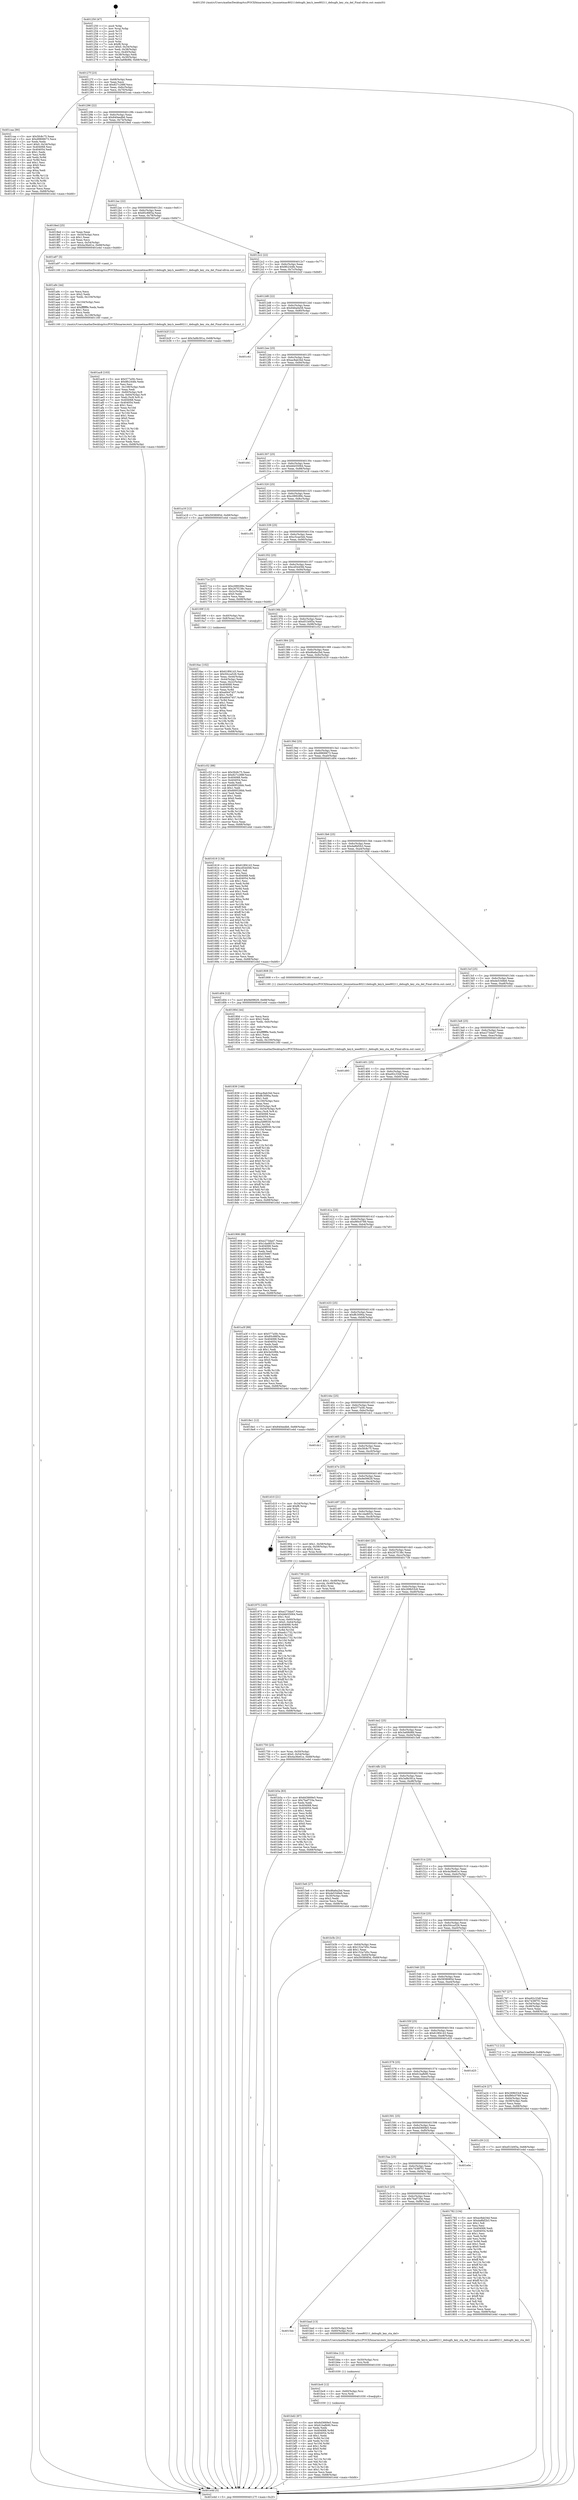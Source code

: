 digraph "0x401250" {
  label = "0x401250 (/mnt/c/Users/mathe/Desktop/tcc/POCII/binaries/extr_linuxnetmac80211debugfs_key.h_ieee80211_debugfs_key_sta_del_Final-ollvm.out::main(0))"
  labelloc = "t"
  node[shape=record]

  Entry [label="",width=0.3,height=0.3,shape=circle,fillcolor=black,style=filled]
  "0x40127f" [label="{
     0x40127f [23]\l
     | [instrs]\l
     &nbsp;&nbsp;0x40127f \<+3\>: mov -0x68(%rbp),%eax\l
     &nbsp;&nbsp;0x401282 \<+2\>: mov %eax,%ecx\l
     &nbsp;&nbsp;0x401284 \<+6\>: sub $0x827c288f,%ecx\l
     &nbsp;&nbsp;0x40128a \<+3\>: mov %eax,-0x6c(%rbp)\l
     &nbsp;&nbsp;0x40128d \<+3\>: mov %ecx,-0x70(%rbp)\l
     &nbsp;&nbsp;0x401290 \<+6\>: je 0000000000401caa \<main+0xa5a\>\l
  }"]
  "0x401caa" [label="{
     0x401caa [90]\l
     | [instrs]\l
     &nbsp;&nbsp;0x401caa \<+5\>: mov $0x5fc8c75,%eax\l
     &nbsp;&nbsp;0x401caf \<+5\>: mov $0xd9806673,%ecx\l
     &nbsp;&nbsp;0x401cb4 \<+2\>: xor %edx,%edx\l
     &nbsp;&nbsp;0x401cb6 \<+7\>: movl $0x0,-0x34(%rbp)\l
     &nbsp;&nbsp;0x401cbd \<+7\>: mov 0x404068,%esi\l
     &nbsp;&nbsp;0x401cc4 \<+7\>: mov 0x404054,%edi\l
     &nbsp;&nbsp;0x401ccb \<+3\>: sub $0x1,%edx\l
     &nbsp;&nbsp;0x401cce \<+3\>: mov %esi,%r8d\l
     &nbsp;&nbsp;0x401cd1 \<+3\>: add %edx,%r8d\l
     &nbsp;&nbsp;0x401cd4 \<+4\>: imul %r8d,%esi\l
     &nbsp;&nbsp;0x401cd8 \<+3\>: and $0x1,%esi\l
     &nbsp;&nbsp;0x401cdb \<+3\>: cmp $0x0,%esi\l
     &nbsp;&nbsp;0x401cde \<+4\>: sete %r9b\l
     &nbsp;&nbsp;0x401ce2 \<+3\>: cmp $0xa,%edi\l
     &nbsp;&nbsp;0x401ce5 \<+4\>: setl %r10b\l
     &nbsp;&nbsp;0x401ce9 \<+3\>: mov %r9b,%r11b\l
     &nbsp;&nbsp;0x401cec \<+3\>: and %r10b,%r11b\l
     &nbsp;&nbsp;0x401cef \<+3\>: xor %r10b,%r9b\l
     &nbsp;&nbsp;0x401cf2 \<+3\>: or %r9b,%r11b\l
     &nbsp;&nbsp;0x401cf5 \<+4\>: test $0x1,%r11b\l
     &nbsp;&nbsp;0x401cf9 \<+3\>: cmovne %ecx,%eax\l
     &nbsp;&nbsp;0x401cfc \<+3\>: mov %eax,-0x68(%rbp)\l
     &nbsp;&nbsp;0x401cff \<+5\>: jmp 0000000000401e4d \<main+0xbfd\>\l
  }"]
  "0x401296" [label="{
     0x401296 [22]\l
     | [instrs]\l
     &nbsp;&nbsp;0x401296 \<+5\>: jmp 000000000040129b \<main+0x4b\>\l
     &nbsp;&nbsp;0x40129b \<+3\>: mov -0x6c(%rbp),%eax\l
     &nbsp;&nbsp;0x40129e \<+5\>: sub $0x840eedb6,%eax\l
     &nbsp;&nbsp;0x4012a3 \<+3\>: mov %eax,-0x74(%rbp)\l
     &nbsp;&nbsp;0x4012a6 \<+6\>: je 00000000004018ed \<main+0x69d\>\l
  }"]
  Exit [label="",width=0.3,height=0.3,shape=circle,fillcolor=black,style=filled,peripheries=2]
  "0x4018ed" [label="{
     0x4018ed [25]\l
     | [instrs]\l
     &nbsp;&nbsp;0x4018ed \<+2\>: xor %eax,%eax\l
     &nbsp;&nbsp;0x4018ef \<+3\>: mov -0x54(%rbp),%ecx\l
     &nbsp;&nbsp;0x4018f2 \<+3\>: sub $0x1,%eax\l
     &nbsp;&nbsp;0x4018f5 \<+2\>: sub %eax,%ecx\l
     &nbsp;&nbsp;0x4018f7 \<+3\>: mov %ecx,-0x54(%rbp)\l
     &nbsp;&nbsp;0x4018fa \<+7\>: movl $0x4a36e61e,-0x68(%rbp)\l
     &nbsp;&nbsp;0x401901 \<+5\>: jmp 0000000000401e4d \<main+0xbfd\>\l
  }"]
  "0x4012ac" [label="{
     0x4012ac [22]\l
     | [instrs]\l
     &nbsp;&nbsp;0x4012ac \<+5\>: jmp 00000000004012b1 \<main+0x61\>\l
     &nbsp;&nbsp;0x4012b1 \<+3\>: mov -0x6c(%rbp),%eax\l
     &nbsp;&nbsp;0x4012b4 \<+5\>: sub $0x85c88f3a,%eax\l
     &nbsp;&nbsp;0x4012b9 \<+3\>: mov %eax,-0x78(%rbp)\l
     &nbsp;&nbsp;0x4012bc \<+6\>: je 0000000000401a97 \<main+0x847\>\l
  }"]
  "0x401bd2" [label="{
     0x401bd2 [87]\l
     | [instrs]\l
     &nbsp;&nbsp;0x401bd2 \<+5\>: mov $0x6d3669e5,%eax\l
     &nbsp;&nbsp;0x401bd7 \<+5\>: mov $0x61bafb90,%ecx\l
     &nbsp;&nbsp;0x401bdc \<+2\>: xor %edx,%edx\l
     &nbsp;&nbsp;0x401bde \<+8\>: mov 0x404068,%r8d\l
     &nbsp;&nbsp;0x401be6 \<+8\>: mov 0x404054,%r9d\l
     &nbsp;&nbsp;0x401bee \<+3\>: sub $0x1,%edx\l
     &nbsp;&nbsp;0x401bf1 \<+3\>: mov %r8d,%r10d\l
     &nbsp;&nbsp;0x401bf4 \<+3\>: add %edx,%r10d\l
     &nbsp;&nbsp;0x401bf7 \<+4\>: imul %r10d,%r8d\l
     &nbsp;&nbsp;0x401bfb \<+4\>: and $0x1,%r8d\l
     &nbsp;&nbsp;0x401bff \<+4\>: cmp $0x0,%r8d\l
     &nbsp;&nbsp;0x401c03 \<+4\>: sete %r11b\l
     &nbsp;&nbsp;0x401c07 \<+4\>: cmp $0xa,%r9d\l
     &nbsp;&nbsp;0x401c0b \<+3\>: setl %bl\l
     &nbsp;&nbsp;0x401c0e \<+3\>: mov %r11b,%r14b\l
     &nbsp;&nbsp;0x401c11 \<+3\>: and %bl,%r14b\l
     &nbsp;&nbsp;0x401c14 \<+3\>: xor %bl,%r11b\l
     &nbsp;&nbsp;0x401c17 \<+3\>: or %r11b,%r14b\l
     &nbsp;&nbsp;0x401c1a \<+4\>: test $0x1,%r14b\l
     &nbsp;&nbsp;0x401c1e \<+3\>: cmovne %ecx,%eax\l
     &nbsp;&nbsp;0x401c21 \<+3\>: mov %eax,-0x68(%rbp)\l
     &nbsp;&nbsp;0x401c24 \<+5\>: jmp 0000000000401e4d \<main+0xbfd\>\l
  }"]
  "0x401a97" [label="{
     0x401a97 [5]\l
     | [instrs]\l
     &nbsp;&nbsp;0x401a97 \<+5\>: call 0000000000401160 \<next_i\>\l
     | [calls]\l
     &nbsp;&nbsp;0x401160 \{1\} (/mnt/c/Users/mathe/Desktop/tcc/POCII/binaries/extr_linuxnetmac80211debugfs_key.h_ieee80211_debugfs_key_sta_del_Final-ollvm.out::next_i)\l
  }"]
  "0x4012c2" [label="{
     0x4012c2 [22]\l
     | [instrs]\l
     &nbsp;&nbsp;0x4012c2 \<+5\>: jmp 00000000004012c7 \<main+0x77\>\l
     &nbsp;&nbsp;0x4012c7 \<+3\>: mov -0x6c(%rbp),%eax\l
     &nbsp;&nbsp;0x4012ca \<+5\>: sub $0x8fc244fe,%eax\l
     &nbsp;&nbsp;0x4012cf \<+3\>: mov %eax,-0x7c(%rbp)\l
     &nbsp;&nbsp;0x4012d2 \<+6\>: je 0000000000401b2f \<main+0x8df\>\l
  }"]
  "0x401bc6" [label="{
     0x401bc6 [12]\l
     | [instrs]\l
     &nbsp;&nbsp;0x401bc6 \<+4\>: mov -0x60(%rbp),%rsi\l
     &nbsp;&nbsp;0x401bca \<+3\>: mov %rsi,%rdi\l
     &nbsp;&nbsp;0x401bcd \<+5\>: call 0000000000401030 \<free@plt\>\l
     | [calls]\l
     &nbsp;&nbsp;0x401030 \{1\} (unknown)\l
  }"]
  "0x401b2f" [label="{
     0x401b2f [12]\l
     | [instrs]\l
     &nbsp;&nbsp;0x401b2f \<+7\>: movl $0x3a9b391a,-0x68(%rbp)\l
     &nbsp;&nbsp;0x401b36 \<+5\>: jmp 0000000000401e4d \<main+0xbfd\>\l
  }"]
  "0x4012d8" [label="{
     0x4012d8 [22]\l
     | [instrs]\l
     &nbsp;&nbsp;0x4012d8 \<+5\>: jmp 00000000004012dd \<main+0x8d\>\l
     &nbsp;&nbsp;0x4012dd \<+3\>: mov -0x6c(%rbp),%eax\l
     &nbsp;&nbsp;0x4012e0 \<+5\>: sub $0x946a0e58,%eax\l
     &nbsp;&nbsp;0x4012e5 \<+3\>: mov %eax,-0x80(%rbp)\l
     &nbsp;&nbsp;0x4012e8 \<+6\>: je 0000000000401c41 \<main+0x9f1\>\l
  }"]
  "0x401bba" [label="{
     0x401bba [12]\l
     | [instrs]\l
     &nbsp;&nbsp;0x401bba \<+4\>: mov -0x50(%rbp),%rsi\l
     &nbsp;&nbsp;0x401bbe \<+3\>: mov %rsi,%rdi\l
     &nbsp;&nbsp;0x401bc1 \<+5\>: call 0000000000401030 \<free@plt\>\l
     | [calls]\l
     &nbsp;&nbsp;0x401030 \{1\} (unknown)\l
  }"]
  "0x401c41" [label="{
     0x401c41\l
  }", style=dashed]
  "0x4012ee" [label="{
     0x4012ee [25]\l
     | [instrs]\l
     &nbsp;&nbsp;0x4012ee \<+5\>: jmp 00000000004012f3 \<main+0xa3\>\l
     &nbsp;&nbsp;0x4012f3 \<+3\>: mov -0x6c(%rbp),%eax\l
     &nbsp;&nbsp;0x4012f6 \<+5\>: sub $0xac8ab34d,%eax\l
     &nbsp;&nbsp;0x4012fb \<+6\>: mov %eax,-0x84(%rbp)\l
     &nbsp;&nbsp;0x401301 \<+6\>: je 0000000000401d41 \<main+0xaf1\>\l
  }"]
  "0x4015dc" [label="{
     0x4015dc\l
  }", style=dashed]
  "0x401d41" [label="{
     0x401d41\l
  }", style=dashed]
  "0x401307" [label="{
     0x401307 [25]\l
     | [instrs]\l
     &nbsp;&nbsp;0x401307 \<+5\>: jmp 000000000040130c \<main+0xbc\>\l
     &nbsp;&nbsp;0x40130c \<+3\>: mov -0x6c(%rbp),%eax\l
     &nbsp;&nbsp;0x40130f \<+5\>: sub $0xb6d35064,%eax\l
     &nbsp;&nbsp;0x401314 \<+6\>: mov %eax,-0x88(%rbp)\l
     &nbsp;&nbsp;0x40131a \<+6\>: je 0000000000401a18 \<main+0x7c8\>\l
  }"]
  "0x401bad" [label="{
     0x401bad [13]\l
     | [instrs]\l
     &nbsp;&nbsp;0x401bad \<+4\>: mov -0x50(%rbp),%rdi\l
     &nbsp;&nbsp;0x401bb1 \<+4\>: mov -0x60(%rbp),%rsi\l
     &nbsp;&nbsp;0x401bb5 \<+5\>: call 0000000000401240 \<ieee80211_debugfs_key_sta_del\>\l
     | [calls]\l
     &nbsp;&nbsp;0x401240 \{1\} (/mnt/c/Users/mathe/Desktop/tcc/POCII/binaries/extr_linuxnetmac80211debugfs_key.h_ieee80211_debugfs_key_sta_del_Final-ollvm.out::ieee80211_debugfs_key_sta_del)\l
  }"]
  "0x401a18" [label="{
     0x401a18 [12]\l
     | [instrs]\l
     &nbsp;&nbsp;0x401a18 \<+7\>: movl $0x5938085d,-0x68(%rbp)\l
     &nbsp;&nbsp;0x401a1f \<+5\>: jmp 0000000000401e4d \<main+0xbfd\>\l
  }"]
  "0x401320" [label="{
     0x401320 [25]\l
     | [instrs]\l
     &nbsp;&nbsp;0x401320 \<+5\>: jmp 0000000000401325 \<main+0xd5\>\l
     &nbsp;&nbsp;0x401325 \<+3\>: mov -0x6c(%rbp),%eax\l
     &nbsp;&nbsp;0x401328 \<+5\>: sub $0xc089289c,%eax\l
     &nbsp;&nbsp;0x40132d \<+6\>: mov %eax,-0x8c(%rbp)\l
     &nbsp;&nbsp;0x401333 \<+6\>: je 0000000000401c35 \<main+0x9e5\>\l
  }"]
  "0x401ac8" [label="{
     0x401ac8 [103]\l
     | [instrs]\l
     &nbsp;&nbsp;0x401ac8 \<+5\>: mov $0x577a5fc,%ecx\l
     &nbsp;&nbsp;0x401acd \<+5\>: mov $0x8fc244fe,%edx\l
     &nbsp;&nbsp;0x401ad2 \<+2\>: xor %esi,%esi\l
     &nbsp;&nbsp;0x401ad4 \<+6\>: mov -0x108(%rbp),%edi\l
     &nbsp;&nbsp;0x401ada \<+3\>: imul %eax,%edi\l
     &nbsp;&nbsp;0x401add \<+4\>: mov -0x60(%rbp),%r8\l
     &nbsp;&nbsp;0x401ae1 \<+4\>: movslq -0x64(%rbp),%r9\l
     &nbsp;&nbsp;0x401ae5 \<+4\>: mov %edi,(%r8,%r9,4)\l
     &nbsp;&nbsp;0x401ae9 \<+7\>: mov 0x404068,%eax\l
     &nbsp;&nbsp;0x401af0 \<+7\>: mov 0x404054,%edi\l
     &nbsp;&nbsp;0x401af7 \<+3\>: sub $0x1,%esi\l
     &nbsp;&nbsp;0x401afa \<+3\>: mov %eax,%r10d\l
     &nbsp;&nbsp;0x401afd \<+3\>: add %esi,%r10d\l
     &nbsp;&nbsp;0x401b00 \<+4\>: imul %r10d,%eax\l
     &nbsp;&nbsp;0x401b04 \<+3\>: and $0x1,%eax\l
     &nbsp;&nbsp;0x401b07 \<+3\>: cmp $0x0,%eax\l
     &nbsp;&nbsp;0x401b0a \<+4\>: sete %r11b\l
     &nbsp;&nbsp;0x401b0e \<+3\>: cmp $0xa,%edi\l
     &nbsp;&nbsp;0x401b11 \<+3\>: setl %bl\l
     &nbsp;&nbsp;0x401b14 \<+3\>: mov %r11b,%r14b\l
     &nbsp;&nbsp;0x401b17 \<+3\>: and %bl,%r14b\l
     &nbsp;&nbsp;0x401b1a \<+3\>: xor %bl,%r11b\l
     &nbsp;&nbsp;0x401b1d \<+3\>: or %r11b,%r14b\l
     &nbsp;&nbsp;0x401b20 \<+4\>: test $0x1,%r14b\l
     &nbsp;&nbsp;0x401b24 \<+3\>: cmovne %edx,%ecx\l
     &nbsp;&nbsp;0x401b27 \<+3\>: mov %ecx,-0x68(%rbp)\l
     &nbsp;&nbsp;0x401b2a \<+5\>: jmp 0000000000401e4d \<main+0xbfd\>\l
  }"]
  "0x401c35" [label="{
     0x401c35\l
  }", style=dashed]
  "0x401339" [label="{
     0x401339 [25]\l
     | [instrs]\l
     &nbsp;&nbsp;0x401339 \<+5\>: jmp 000000000040133e \<main+0xee\>\l
     &nbsp;&nbsp;0x40133e \<+3\>: mov -0x6c(%rbp),%eax\l
     &nbsp;&nbsp;0x401341 \<+5\>: sub $0xc5cae5eb,%eax\l
     &nbsp;&nbsp;0x401346 \<+6\>: mov %eax,-0x90(%rbp)\l
     &nbsp;&nbsp;0x40134c \<+6\>: je 000000000040171e \<main+0x4ce\>\l
  }"]
  "0x401a9c" [label="{
     0x401a9c [44]\l
     | [instrs]\l
     &nbsp;&nbsp;0x401a9c \<+2\>: xor %ecx,%ecx\l
     &nbsp;&nbsp;0x401a9e \<+5\>: mov $0x2,%edx\l
     &nbsp;&nbsp;0x401aa3 \<+6\>: mov %edx,-0x104(%rbp)\l
     &nbsp;&nbsp;0x401aa9 \<+1\>: cltd\l
     &nbsp;&nbsp;0x401aaa \<+6\>: mov -0x104(%rbp),%esi\l
     &nbsp;&nbsp;0x401ab0 \<+2\>: idiv %esi\l
     &nbsp;&nbsp;0x401ab2 \<+6\>: imul $0xfffffffe,%edx,%edx\l
     &nbsp;&nbsp;0x401ab8 \<+3\>: sub $0x1,%ecx\l
     &nbsp;&nbsp;0x401abb \<+2\>: sub %ecx,%edx\l
     &nbsp;&nbsp;0x401abd \<+6\>: mov %edx,-0x108(%rbp)\l
     &nbsp;&nbsp;0x401ac3 \<+5\>: call 0000000000401160 \<next_i\>\l
     | [calls]\l
     &nbsp;&nbsp;0x401160 \{1\} (/mnt/c/Users/mathe/Desktop/tcc/POCII/binaries/extr_linuxnetmac80211debugfs_key.h_ieee80211_debugfs_key_sta_del_Final-ollvm.out::next_i)\l
  }"]
  "0x40171e" [label="{
     0x40171e [27]\l
     | [instrs]\l
     &nbsp;&nbsp;0x40171e \<+5\>: mov $0xc089289c,%eax\l
     &nbsp;&nbsp;0x401723 \<+5\>: mov $0x267f138c,%ecx\l
     &nbsp;&nbsp;0x401728 \<+3\>: mov -0x2c(%rbp),%edx\l
     &nbsp;&nbsp;0x40172b \<+3\>: cmp $0x0,%edx\l
     &nbsp;&nbsp;0x40172e \<+3\>: cmove %ecx,%eax\l
     &nbsp;&nbsp;0x401731 \<+3\>: mov %eax,-0x68(%rbp)\l
     &nbsp;&nbsp;0x401734 \<+5\>: jmp 0000000000401e4d \<main+0xbfd\>\l
  }"]
  "0x401352" [label="{
     0x401352 [25]\l
     | [instrs]\l
     &nbsp;&nbsp;0x401352 \<+5\>: jmp 0000000000401357 \<main+0x107\>\l
     &nbsp;&nbsp;0x401357 \<+3\>: mov -0x6c(%rbp),%eax\l
     &nbsp;&nbsp;0x40135a \<+5\>: sub $0xcd5445fd,%eax\l
     &nbsp;&nbsp;0x40135f \<+6\>: mov %eax,-0x94(%rbp)\l
     &nbsp;&nbsp;0x401365 \<+6\>: je 000000000040169f \<main+0x44f\>\l
  }"]
  "0x401975" [label="{
     0x401975 [163]\l
     | [instrs]\l
     &nbsp;&nbsp;0x401975 \<+5\>: mov $0xe273da47,%ecx\l
     &nbsp;&nbsp;0x40197a \<+5\>: mov $0xb6d35064,%edx\l
     &nbsp;&nbsp;0x40197f \<+3\>: mov $0x1,%sil\l
     &nbsp;&nbsp;0x401982 \<+4\>: mov %rax,-0x60(%rbp)\l
     &nbsp;&nbsp;0x401986 \<+7\>: movl $0x0,-0x64(%rbp)\l
     &nbsp;&nbsp;0x40198d \<+8\>: mov 0x404068,%r8d\l
     &nbsp;&nbsp;0x401995 \<+8\>: mov 0x404054,%r9d\l
     &nbsp;&nbsp;0x40199d \<+3\>: mov %r8d,%r10d\l
     &nbsp;&nbsp;0x4019a0 \<+7\>: sub $0xedc1732,%r10d\l
     &nbsp;&nbsp;0x4019a7 \<+4\>: sub $0x1,%r10d\l
     &nbsp;&nbsp;0x4019ab \<+7\>: add $0xedc1732,%r10d\l
     &nbsp;&nbsp;0x4019b2 \<+4\>: imul %r10d,%r8d\l
     &nbsp;&nbsp;0x4019b6 \<+4\>: and $0x1,%r8d\l
     &nbsp;&nbsp;0x4019ba \<+4\>: cmp $0x0,%r8d\l
     &nbsp;&nbsp;0x4019be \<+4\>: sete %r11b\l
     &nbsp;&nbsp;0x4019c2 \<+4\>: cmp $0xa,%r9d\l
     &nbsp;&nbsp;0x4019c6 \<+3\>: setl %bl\l
     &nbsp;&nbsp;0x4019c9 \<+3\>: mov %r11b,%r14b\l
     &nbsp;&nbsp;0x4019cc \<+4\>: xor $0xff,%r14b\l
     &nbsp;&nbsp;0x4019d0 \<+3\>: mov %bl,%r15b\l
     &nbsp;&nbsp;0x4019d3 \<+4\>: xor $0xff,%r15b\l
     &nbsp;&nbsp;0x4019d7 \<+4\>: xor $0x1,%sil\l
     &nbsp;&nbsp;0x4019db \<+3\>: mov %r14b,%r12b\l
     &nbsp;&nbsp;0x4019de \<+4\>: and $0xff,%r12b\l
     &nbsp;&nbsp;0x4019e2 \<+3\>: and %sil,%r11b\l
     &nbsp;&nbsp;0x4019e5 \<+3\>: mov %r15b,%r13b\l
     &nbsp;&nbsp;0x4019e8 \<+4\>: and $0xff,%r13b\l
     &nbsp;&nbsp;0x4019ec \<+3\>: and %sil,%bl\l
     &nbsp;&nbsp;0x4019ef \<+3\>: or %r11b,%r12b\l
     &nbsp;&nbsp;0x4019f2 \<+3\>: or %bl,%r13b\l
     &nbsp;&nbsp;0x4019f5 \<+3\>: xor %r13b,%r12b\l
     &nbsp;&nbsp;0x4019f8 \<+3\>: or %r15b,%r14b\l
     &nbsp;&nbsp;0x4019fb \<+4\>: xor $0xff,%r14b\l
     &nbsp;&nbsp;0x4019ff \<+4\>: or $0x1,%sil\l
     &nbsp;&nbsp;0x401a03 \<+3\>: and %sil,%r14b\l
     &nbsp;&nbsp;0x401a06 \<+3\>: or %r14b,%r12b\l
     &nbsp;&nbsp;0x401a09 \<+4\>: test $0x1,%r12b\l
     &nbsp;&nbsp;0x401a0d \<+3\>: cmovne %edx,%ecx\l
     &nbsp;&nbsp;0x401a10 \<+3\>: mov %ecx,-0x68(%rbp)\l
     &nbsp;&nbsp;0x401a13 \<+5\>: jmp 0000000000401e4d \<main+0xbfd\>\l
  }"]
  "0x40169f" [label="{
     0x40169f [13]\l
     | [instrs]\l
     &nbsp;&nbsp;0x40169f \<+4\>: mov -0x40(%rbp),%rax\l
     &nbsp;&nbsp;0x4016a3 \<+4\>: mov 0x8(%rax),%rdi\l
     &nbsp;&nbsp;0x4016a7 \<+5\>: call 0000000000401060 \<atoi@plt\>\l
     | [calls]\l
     &nbsp;&nbsp;0x401060 \{1\} (unknown)\l
  }"]
  "0x40136b" [label="{
     0x40136b [25]\l
     | [instrs]\l
     &nbsp;&nbsp;0x40136b \<+5\>: jmp 0000000000401370 \<main+0x120\>\l
     &nbsp;&nbsp;0x401370 \<+3\>: mov -0x6c(%rbp),%eax\l
     &nbsp;&nbsp;0x401373 \<+5\>: sub $0xd51b0f3a,%eax\l
     &nbsp;&nbsp;0x401378 \<+6\>: mov %eax,-0x98(%rbp)\l
     &nbsp;&nbsp;0x40137e \<+6\>: je 0000000000401c52 \<main+0xa02\>\l
  }"]
  "0x401839" [label="{
     0x401839 [168]\l
     | [instrs]\l
     &nbsp;&nbsp;0x401839 \<+5\>: mov $0xac8ab34d,%ecx\l
     &nbsp;&nbsp;0x40183e \<+5\>: mov $0xffc3090a,%edx\l
     &nbsp;&nbsp;0x401843 \<+3\>: mov $0x1,%dil\l
     &nbsp;&nbsp;0x401846 \<+6\>: mov -0x100(%rbp),%esi\l
     &nbsp;&nbsp;0x40184c \<+3\>: imul %eax,%esi\l
     &nbsp;&nbsp;0x40184f \<+4\>: mov -0x50(%rbp),%r8\l
     &nbsp;&nbsp;0x401853 \<+4\>: movslq -0x54(%rbp),%r9\l
     &nbsp;&nbsp;0x401857 \<+4\>: mov %esi,(%r8,%r9,4)\l
     &nbsp;&nbsp;0x40185b \<+7\>: mov 0x404068,%eax\l
     &nbsp;&nbsp;0x401862 \<+7\>: mov 0x404054,%esi\l
     &nbsp;&nbsp;0x401869 \<+3\>: mov %eax,%r10d\l
     &nbsp;&nbsp;0x40186c \<+7\>: sub $0xa3d9f030,%r10d\l
     &nbsp;&nbsp;0x401873 \<+4\>: sub $0x1,%r10d\l
     &nbsp;&nbsp;0x401877 \<+7\>: add $0xa3d9f030,%r10d\l
     &nbsp;&nbsp;0x40187e \<+4\>: imul %r10d,%eax\l
     &nbsp;&nbsp;0x401882 \<+3\>: and $0x1,%eax\l
     &nbsp;&nbsp;0x401885 \<+3\>: cmp $0x0,%eax\l
     &nbsp;&nbsp;0x401888 \<+4\>: sete %r11b\l
     &nbsp;&nbsp;0x40188c \<+3\>: cmp $0xa,%esi\l
     &nbsp;&nbsp;0x40188f \<+3\>: setl %bl\l
     &nbsp;&nbsp;0x401892 \<+3\>: mov %r11b,%r14b\l
     &nbsp;&nbsp;0x401895 \<+4\>: xor $0xff,%r14b\l
     &nbsp;&nbsp;0x401899 \<+3\>: mov %bl,%r15b\l
     &nbsp;&nbsp;0x40189c \<+4\>: xor $0xff,%r15b\l
     &nbsp;&nbsp;0x4018a0 \<+4\>: xor $0x0,%dil\l
     &nbsp;&nbsp;0x4018a4 \<+3\>: mov %r14b,%r12b\l
     &nbsp;&nbsp;0x4018a7 \<+4\>: and $0x0,%r12b\l
     &nbsp;&nbsp;0x4018ab \<+3\>: and %dil,%r11b\l
     &nbsp;&nbsp;0x4018ae \<+3\>: mov %r15b,%r13b\l
     &nbsp;&nbsp;0x4018b1 \<+4\>: and $0x0,%r13b\l
     &nbsp;&nbsp;0x4018b5 \<+3\>: and %dil,%bl\l
     &nbsp;&nbsp;0x4018b8 \<+3\>: or %r11b,%r12b\l
     &nbsp;&nbsp;0x4018bb \<+3\>: or %bl,%r13b\l
     &nbsp;&nbsp;0x4018be \<+3\>: xor %r13b,%r12b\l
     &nbsp;&nbsp;0x4018c1 \<+3\>: or %r15b,%r14b\l
     &nbsp;&nbsp;0x4018c4 \<+4\>: xor $0xff,%r14b\l
     &nbsp;&nbsp;0x4018c8 \<+4\>: or $0x0,%dil\l
     &nbsp;&nbsp;0x4018cc \<+3\>: and %dil,%r14b\l
     &nbsp;&nbsp;0x4018cf \<+3\>: or %r14b,%r12b\l
     &nbsp;&nbsp;0x4018d2 \<+4\>: test $0x1,%r12b\l
     &nbsp;&nbsp;0x4018d6 \<+3\>: cmovne %edx,%ecx\l
     &nbsp;&nbsp;0x4018d9 \<+3\>: mov %ecx,-0x68(%rbp)\l
     &nbsp;&nbsp;0x4018dc \<+5\>: jmp 0000000000401e4d \<main+0xbfd\>\l
  }"]
  "0x401c52" [label="{
     0x401c52 [88]\l
     | [instrs]\l
     &nbsp;&nbsp;0x401c52 \<+5\>: mov $0x5fc8c75,%eax\l
     &nbsp;&nbsp;0x401c57 \<+5\>: mov $0x827c288f,%ecx\l
     &nbsp;&nbsp;0x401c5c \<+7\>: mov 0x404068,%edx\l
     &nbsp;&nbsp;0x401c63 \<+7\>: mov 0x404054,%esi\l
     &nbsp;&nbsp;0x401c6a \<+2\>: mov %edx,%edi\l
     &nbsp;&nbsp;0x401c6c \<+6\>: sub $0x669526bb,%edi\l
     &nbsp;&nbsp;0x401c72 \<+3\>: sub $0x1,%edi\l
     &nbsp;&nbsp;0x401c75 \<+6\>: add $0x669526bb,%edi\l
     &nbsp;&nbsp;0x401c7b \<+3\>: imul %edi,%edx\l
     &nbsp;&nbsp;0x401c7e \<+3\>: and $0x1,%edx\l
     &nbsp;&nbsp;0x401c81 \<+3\>: cmp $0x0,%edx\l
     &nbsp;&nbsp;0x401c84 \<+4\>: sete %r8b\l
     &nbsp;&nbsp;0x401c88 \<+3\>: cmp $0xa,%esi\l
     &nbsp;&nbsp;0x401c8b \<+4\>: setl %r9b\l
     &nbsp;&nbsp;0x401c8f \<+3\>: mov %r8b,%r10b\l
     &nbsp;&nbsp;0x401c92 \<+3\>: and %r9b,%r10b\l
     &nbsp;&nbsp;0x401c95 \<+3\>: xor %r9b,%r8b\l
     &nbsp;&nbsp;0x401c98 \<+3\>: or %r8b,%r10b\l
     &nbsp;&nbsp;0x401c9b \<+4\>: test $0x1,%r10b\l
     &nbsp;&nbsp;0x401c9f \<+3\>: cmovne %ecx,%eax\l
     &nbsp;&nbsp;0x401ca2 \<+3\>: mov %eax,-0x68(%rbp)\l
     &nbsp;&nbsp;0x401ca5 \<+5\>: jmp 0000000000401e4d \<main+0xbfd\>\l
  }"]
  "0x401384" [label="{
     0x401384 [25]\l
     | [instrs]\l
     &nbsp;&nbsp;0x401384 \<+5\>: jmp 0000000000401389 \<main+0x139\>\l
     &nbsp;&nbsp;0x401389 \<+3\>: mov -0x6c(%rbp),%eax\l
     &nbsp;&nbsp;0x40138c \<+5\>: sub $0xd6a6a2bd,%eax\l
     &nbsp;&nbsp;0x401391 \<+6\>: mov %eax,-0x9c(%rbp)\l
     &nbsp;&nbsp;0x401397 \<+6\>: je 0000000000401619 \<main+0x3c9\>\l
  }"]
  "0x40180d" [label="{
     0x40180d [44]\l
     | [instrs]\l
     &nbsp;&nbsp;0x40180d \<+2\>: xor %ecx,%ecx\l
     &nbsp;&nbsp;0x40180f \<+5\>: mov $0x2,%edx\l
     &nbsp;&nbsp;0x401814 \<+6\>: mov %edx,-0xfc(%rbp)\l
     &nbsp;&nbsp;0x40181a \<+1\>: cltd\l
     &nbsp;&nbsp;0x40181b \<+6\>: mov -0xfc(%rbp),%esi\l
     &nbsp;&nbsp;0x401821 \<+2\>: idiv %esi\l
     &nbsp;&nbsp;0x401823 \<+6\>: imul $0xfffffffe,%edx,%edx\l
     &nbsp;&nbsp;0x401829 \<+3\>: sub $0x1,%ecx\l
     &nbsp;&nbsp;0x40182c \<+2\>: sub %ecx,%edx\l
     &nbsp;&nbsp;0x40182e \<+6\>: mov %edx,-0x100(%rbp)\l
     &nbsp;&nbsp;0x401834 \<+5\>: call 0000000000401160 \<next_i\>\l
     | [calls]\l
     &nbsp;&nbsp;0x401160 \{1\} (/mnt/c/Users/mathe/Desktop/tcc/POCII/binaries/extr_linuxnetmac80211debugfs_key.h_ieee80211_debugfs_key_sta_del_Final-ollvm.out::next_i)\l
  }"]
  "0x401619" [label="{
     0x401619 [134]\l
     | [instrs]\l
     &nbsp;&nbsp;0x401619 \<+5\>: mov $0x618f4143,%eax\l
     &nbsp;&nbsp;0x40161e \<+5\>: mov $0xcd5445fd,%ecx\l
     &nbsp;&nbsp;0x401623 \<+2\>: mov $0x1,%dl\l
     &nbsp;&nbsp;0x401625 \<+2\>: xor %esi,%esi\l
     &nbsp;&nbsp;0x401627 \<+7\>: mov 0x404068,%edi\l
     &nbsp;&nbsp;0x40162e \<+8\>: mov 0x404054,%r8d\l
     &nbsp;&nbsp;0x401636 \<+3\>: sub $0x1,%esi\l
     &nbsp;&nbsp;0x401639 \<+3\>: mov %edi,%r9d\l
     &nbsp;&nbsp;0x40163c \<+3\>: add %esi,%r9d\l
     &nbsp;&nbsp;0x40163f \<+4\>: imul %r9d,%edi\l
     &nbsp;&nbsp;0x401643 \<+3\>: and $0x1,%edi\l
     &nbsp;&nbsp;0x401646 \<+3\>: cmp $0x0,%edi\l
     &nbsp;&nbsp;0x401649 \<+4\>: sete %r10b\l
     &nbsp;&nbsp;0x40164d \<+4\>: cmp $0xa,%r8d\l
     &nbsp;&nbsp;0x401651 \<+4\>: setl %r11b\l
     &nbsp;&nbsp;0x401655 \<+3\>: mov %r10b,%bl\l
     &nbsp;&nbsp;0x401658 \<+3\>: xor $0xff,%bl\l
     &nbsp;&nbsp;0x40165b \<+3\>: mov %r11b,%r14b\l
     &nbsp;&nbsp;0x40165e \<+4\>: xor $0xff,%r14b\l
     &nbsp;&nbsp;0x401662 \<+3\>: xor $0x0,%dl\l
     &nbsp;&nbsp;0x401665 \<+3\>: mov %bl,%r15b\l
     &nbsp;&nbsp;0x401668 \<+4\>: and $0x0,%r15b\l
     &nbsp;&nbsp;0x40166c \<+3\>: and %dl,%r10b\l
     &nbsp;&nbsp;0x40166f \<+3\>: mov %r14b,%r12b\l
     &nbsp;&nbsp;0x401672 \<+4\>: and $0x0,%r12b\l
     &nbsp;&nbsp;0x401676 \<+3\>: and %dl,%r11b\l
     &nbsp;&nbsp;0x401679 \<+3\>: or %r10b,%r15b\l
     &nbsp;&nbsp;0x40167c \<+3\>: or %r11b,%r12b\l
     &nbsp;&nbsp;0x40167f \<+3\>: xor %r12b,%r15b\l
     &nbsp;&nbsp;0x401682 \<+3\>: or %r14b,%bl\l
     &nbsp;&nbsp;0x401685 \<+3\>: xor $0xff,%bl\l
     &nbsp;&nbsp;0x401688 \<+3\>: or $0x0,%dl\l
     &nbsp;&nbsp;0x40168b \<+2\>: and %dl,%bl\l
     &nbsp;&nbsp;0x40168d \<+3\>: or %bl,%r15b\l
     &nbsp;&nbsp;0x401690 \<+4\>: test $0x1,%r15b\l
     &nbsp;&nbsp;0x401694 \<+3\>: cmovne %ecx,%eax\l
     &nbsp;&nbsp;0x401697 \<+3\>: mov %eax,-0x68(%rbp)\l
     &nbsp;&nbsp;0x40169a \<+5\>: jmp 0000000000401e4d \<main+0xbfd\>\l
  }"]
  "0x40139d" [label="{
     0x40139d [25]\l
     | [instrs]\l
     &nbsp;&nbsp;0x40139d \<+5\>: jmp 00000000004013a2 \<main+0x152\>\l
     &nbsp;&nbsp;0x4013a2 \<+3\>: mov -0x6c(%rbp),%eax\l
     &nbsp;&nbsp;0x4013a5 \<+5\>: sub $0xd9806673,%eax\l
     &nbsp;&nbsp;0x4013aa \<+6\>: mov %eax,-0xa0(%rbp)\l
     &nbsp;&nbsp;0x4013b0 \<+6\>: je 0000000000401d04 \<main+0xab4\>\l
  }"]
  "0x4015c3" [label="{
     0x4015c3 [25]\l
     | [instrs]\l
     &nbsp;&nbsp;0x4015c3 \<+5\>: jmp 00000000004015c8 \<main+0x378\>\l
     &nbsp;&nbsp;0x4015c8 \<+3\>: mov -0x6c(%rbp),%eax\l
     &nbsp;&nbsp;0x4015cb \<+5\>: sub $0x7baf733e,%eax\l
     &nbsp;&nbsp;0x4015d0 \<+6\>: mov %eax,-0xf8(%rbp)\l
     &nbsp;&nbsp;0x4015d6 \<+6\>: je 0000000000401bad \<main+0x95d\>\l
  }"]
  "0x401d04" [label="{
     0x401d04 [12]\l
     | [instrs]\l
     &nbsp;&nbsp;0x401d04 \<+7\>: movl $0x9e09629,-0x68(%rbp)\l
     &nbsp;&nbsp;0x401d0b \<+5\>: jmp 0000000000401e4d \<main+0xbfd\>\l
  }"]
  "0x4013b6" [label="{
     0x4013b6 [25]\l
     | [instrs]\l
     &nbsp;&nbsp;0x4013b6 \<+5\>: jmp 00000000004013bb \<main+0x16b\>\l
     &nbsp;&nbsp;0x4013bb \<+3\>: mov -0x6c(%rbp),%eax\l
     &nbsp;&nbsp;0x4013be \<+5\>: sub $0xda8bf2b3,%eax\l
     &nbsp;&nbsp;0x4013c3 \<+6\>: mov %eax,-0xa4(%rbp)\l
     &nbsp;&nbsp;0x4013c9 \<+6\>: je 0000000000401808 \<main+0x5b8\>\l
  }"]
  "0x401782" [label="{
     0x401782 [134]\l
     | [instrs]\l
     &nbsp;&nbsp;0x401782 \<+5\>: mov $0xac8ab34d,%eax\l
     &nbsp;&nbsp;0x401787 \<+5\>: mov $0xda8bf2b3,%ecx\l
     &nbsp;&nbsp;0x40178c \<+2\>: mov $0x1,%dl\l
     &nbsp;&nbsp;0x40178e \<+2\>: xor %esi,%esi\l
     &nbsp;&nbsp;0x401790 \<+7\>: mov 0x404068,%edi\l
     &nbsp;&nbsp;0x401797 \<+8\>: mov 0x404054,%r8d\l
     &nbsp;&nbsp;0x40179f \<+3\>: sub $0x1,%esi\l
     &nbsp;&nbsp;0x4017a2 \<+3\>: mov %edi,%r9d\l
     &nbsp;&nbsp;0x4017a5 \<+3\>: add %esi,%r9d\l
     &nbsp;&nbsp;0x4017a8 \<+4\>: imul %r9d,%edi\l
     &nbsp;&nbsp;0x4017ac \<+3\>: and $0x1,%edi\l
     &nbsp;&nbsp;0x4017af \<+3\>: cmp $0x0,%edi\l
     &nbsp;&nbsp;0x4017b2 \<+4\>: sete %r10b\l
     &nbsp;&nbsp;0x4017b6 \<+4\>: cmp $0xa,%r8d\l
     &nbsp;&nbsp;0x4017ba \<+4\>: setl %r11b\l
     &nbsp;&nbsp;0x4017be \<+3\>: mov %r10b,%bl\l
     &nbsp;&nbsp;0x4017c1 \<+3\>: xor $0xff,%bl\l
     &nbsp;&nbsp;0x4017c4 \<+3\>: mov %r11b,%r14b\l
     &nbsp;&nbsp;0x4017c7 \<+4\>: xor $0xff,%r14b\l
     &nbsp;&nbsp;0x4017cb \<+3\>: xor $0x1,%dl\l
     &nbsp;&nbsp;0x4017ce \<+3\>: mov %bl,%r15b\l
     &nbsp;&nbsp;0x4017d1 \<+4\>: and $0xff,%r15b\l
     &nbsp;&nbsp;0x4017d5 \<+3\>: and %dl,%r10b\l
     &nbsp;&nbsp;0x4017d8 \<+3\>: mov %r14b,%r12b\l
     &nbsp;&nbsp;0x4017db \<+4\>: and $0xff,%r12b\l
     &nbsp;&nbsp;0x4017df \<+3\>: and %dl,%r11b\l
     &nbsp;&nbsp;0x4017e2 \<+3\>: or %r10b,%r15b\l
     &nbsp;&nbsp;0x4017e5 \<+3\>: or %r11b,%r12b\l
     &nbsp;&nbsp;0x4017e8 \<+3\>: xor %r12b,%r15b\l
     &nbsp;&nbsp;0x4017eb \<+3\>: or %r14b,%bl\l
     &nbsp;&nbsp;0x4017ee \<+3\>: xor $0xff,%bl\l
     &nbsp;&nbsp;0x4017f1 \<+3\>: or $0x1,%dl\l
     &nbsp;&nbsp;0x4017f4 \<+2\>: and %dl,%bl\l
     &nbsp;&nbsp;0x4017f6 \<+3\>: or %bl,%r15b\l
     &nbsp;&nbsp;0x4017f9 \<+4\>: test $0x1,%r15b\l
     &nbsp;&nbsp;0x4017fd \<+3\>: cmovne %ecx,%eax\l
     &nbsp;&nbsp;0x401800 \<+3\>: mov %eax,-0x68(%rbp)\l
     &nbsp;&nbsp;0x401803 \<+5\>: jmp 0000000000401e4d \<main+0xbfd\>\l
  }"]
  "0x401808" [label="{
     0x401808 [5]\l
     | [instrs]\l
     &nbsp;&nbsp;0x401808 \<+5\>: call 0000000000401160 \<next_i\>\l
     | [calls]\l
     &nbsp;&nbsp;0x401160 \{1\} (/mnt/c/Users/mathe/Desktop/tcc/POCII/binaries/extr_linuxnetmac80211debugfs_key.h_ieee80211_debugfs_key_sta_del_Final-ollvm.out::next_i)\l
  }"]
  "0x4013cf" [label="{
     0x4013cf [25]\l
     | [instrs]\l
     &nbsp;&nbsp;0x4013cf \<+5\>: jmp 00000000004013d4 \<main+0x184\>\l
     &nbsp;&nbsp;0x4013d4 \<+3\>: mov -0x6c(%rbp),%eax\l
     &nbsp;&nbsp;0x4013d7 \<+5\>: sub $0xde5349e6,%eax\l
     &nbsp;&nbsp;0x4013dc \<+6\>: mov %eax,-0xa8(%rbp)\l
     &nbsp;&nbsp;0x4013e2 \<+6\>: je 0000000000401601 \<main+0x3b1\>\l
  }"]
  "0x4015aa" [label="{
     0x4015aa [25]\l
     | [instrs]\l
     &nbsp;&nbsp;0x4015aa \<+5\>: jmp 00000000004015af \<main+0x35f\>\l
     &nbsp;&nbsp;0x4015af \<+3\>: mov -0x6c(%rbp),%eax\l
     &nbsp;&nbsp;0x4015b2 \<+5\>: sub $0x7438f7f1,%eax\l
     &nbsp;&nbsp;0x4015b7 \<+6\>: mov %eax,-0xf4(%rbp)\l
     &nbsp;&nbsp;0x4015bd \<+6\>: je 0000000000401782 \<main+0x532\>\l
  }"]
  "0x401601" [label="{
     0x401601\l
  }", style=dashed]
  "0x4013e8" [label="{
     0x4013e8 [25]\l
     | [instrs]\l
     &nbsp;&nbsp;0x4013e8 \<+5\>: jmp 00000000004013ed \<main+0x19d\>\l
     &nbsp;&nbsp;0x4013ed \<+3\>: mov -0x6c(%rbp),%eax\l
     &nbsp;&nbsp;0x4013f0 \<+5\>: sub $0xe273da47,%eax\l
     &nbsp;&nbsp;0x4013f5 \<+6\>: mov %eax,-0xac(%rbp)\l
     &nbsp;&nbsp;0x4013fb \<+6\>: je 0000000000401d93 \<main+0xb43\>\l
  }"]
  "0x401e0e" [label="{
     0x401e0e\l
  }", style=dashed]
  "0x401d93" [label="{
     0x401d93\l
  }", style=dashed]
  "0x401401" [label="{
     0x401401 [25]\l
     | [instrs]\l
     &nbsp;&nbsp;0x401401 \<+5\>: jmp 0000000000401406 \<main+0x1b6\>\l
     &nbsp;&nbsp;0x401406 \<+3\>: mov -0x6c(%rbp),%eax\l
     &nbsp;&nbsp;0x401409 \<+5\>: sub $0xe92c33df,%eax\l
     &nbsp;&nbsp;0x40140e \<+6\>: mov %eax,-0xb0(%rbp)\l
     &nbsp;&nbsp;0x401414 \<+6\>: je 0000000000401906 \<main+0x6b6\>\l
  }"]
  "0x401591" [label="{
     0x401591 [25]\l
     | [instrs]\l
     &nbsp;&nbsp;0x401591 \<+5\>: jmp 0000000000401596 \<main+0x346\>\l
     &nbsp;&nbsp;0x401596 \<+3\>: mov -0x6c(%rbp),%eax\l
     &nbsp;&nbsp;0x401599 \<+5\>: sub $0x6d3669e5,%eax\l
     &nbsp;&nbsp;0x40159e \<+6\>: mov %eax,-0xf0(%rbp)\l
     &nbsp;&nbsp;0x4015a4 \<+6\>: je 0000000000401e0e \<main+0xbbe\>\l
  }"]
  "0x401906" [label="{
     0x401906 [88]\l
     | [instrs]\l
     &nbsp;&nbsp;0x401906 \<+5\>: mov $0xe273da47,%eax\l
     &nbsp;&nbsp;0x40190b \<+5\>: mov $0x1dad653c,%ecx\l
     &nbsp;&nbsp;0x401910 \<+7\>: mov 0x404068,%edx\l
     &nbsp;&nbsp;0x401917 \<+7\>: mov 0x404054,%esi\l
     &nbsp;&nbsp;0x40191e \<+2\>: mov %edx,%edi\l
     &nbsp;&nbsp;0x401920 \<+6\>: sub $0x650967,%edi\l
     &nbsp;&nbsp;0x401926 \<+3\>: sub $0x1,%edi\l
     &nbsp;&nbsp;0x401929 \<+6\>: add $0x650967,%edi\l
     &nbsp;&nbsp;0x40192f \<+3\>: imul %edi,%edx\l
     &nbsp;&nbsp;0x401932 \<+3\>: and $0x1,%edx\l
     &nbsp;&nbsp;0x401935 \<+3\>: cmp $0x0,%edx\l
     &nbsp;&nbsp;0x401938 \<+4\>: sete %r8b\l
     &nbsp;&nbsp;0x40193c \<+3\>: cmp $0xa,%esi\l
     &nbsp;&nbsp;0x40193f \<+4\>: setl %r9b\l
     &nbsp;&nbsp;0x401943 \<+3\>: mov %r8b,%r10b\l
     &nbsp;&nbsp;0x401946 \<+3\>: and %r9b,%r10b\l
     &nbsp;&nbsp;0x401949 \<+3\>: xor %r9b,%r8b\l
     &nbsp;&nbsp;0x40194c \<+3\>: or %r8b,%r10b\l
     &nbsp;&nbsp;0x40194f \<+4\>: test $0x1,%r10b\l
     &nbsp;&nbsp;0x401953 \<+3\>: cmovne %ecx,%eax\l
     &nbsp;&nbsp;0x401956 \<+3\>: mov %eax,-0x68(%rbp)\l
     &nbsp;&nbsp;0x401959 \<+5\>: jmp 0000000000401e4d \<main+0xbfd\>\l
  }"]
  "0x40141a" [label="{
     0x40141a [25]\l
     | [instrs]\l
     &nbsp;&nbsp;0x40141a \<+5\>: jmp 000000000040141f \<main+0x1cf\>\l
     &nbsp;&nbsp;0x40141f \<+3\>: mov -0x6c(%rbp),%eax\l
     &nbsp;&nbsp;0x401422 \<+5\>: sub $0xf90c0789,%eax\l
     &nbsp;&nbsp;0x401427 \<+6\>: mov %eax,-0xb4(%rbp)\l
     &nbsp;&nbsp;0x40142d \<+6\>: je 0000000000401a3f \<main+0x7ef\>\l
  }"]
  "0x401c29" [label="{
     0x401c29 [12]\l
     | [instrs]\l
     &nbsp;&nbsp;0x401c29 \<+7\>: movl $0xd51b0f3a,-0x68(%rbp)\l
     &nbsp;&nbsp;0x401c30 \<+5\>: jmp 0000000000401e4d \<main+0xbfd\>\l
  }"]
  "0x401a3f" [label="{
     0x401a3f [88]\l
     | [instrs]\l
     &nbsp;&nbsp;0x401a3f \<+5\>: mov $0x577a5fc,%eax\l
     &nbsp;&nbsp;0x401a44 \<+5\>: mov $0x85c88f3a,%ecx\l
     &nbsp;&nbsp;0x401a49 \<+7\>: mov 0x404068,%edx\l
     &nbsp;&nbsp;0x401a50 \<+7\>: mov 0x404054,%esi\l
     &nbsp;&nbsp;0x401a57 \<+2\>: mov %edx,%edi\l
     &nbsp;&nbsp;0x401a59 \<+6\>: sub $0x3e02f6b,%edi\l
     &nbsp;&nbsp;0x401a5f \<+3\>: sub $0x1,%edi\l
     &nbsp;&nbsp;0x401a62 \<+6\>: add $0x3e02f6b,%edi\l
     &nbsp;&nbsp;0x401a68 \<+3\>: imul %edi,%edx\l
     &nbsp;&nbsp;0x401a6b \<+3\>: and $0x1,%edx\l
     &nbsp;&nbsp;0x401a6e \<+3\>: cmp $0x0,%edx\l
     &nbsp;&nbsp;0x401a71 \<+4\>: sete %r8b\l
     &nbsp;&nbsp;0x401a75 \<+3\>: cmp $0xa,%esi\l
     &nbsp;&nbsp;0x401a78 \<+4\>: setl %r9b\l
     &nbsp;&nbsp;0x401a7c \<+3\>: mov %r8b,%r10b\l
     &nbsp;&nbsp;0x401a7f \<+3\>: and %r9b,%r10b\l
     &nbsp;&nbsp;0x401a82 \<+3\>: xor %r9b,%r8b\l
     &nbsp;&nbsp;0x401a85 \<+3\>: or %r8b,%r10b\l
     &nbsp;&nbsp;0x401a88 \<+4\>: test $0x1,%r10b\l
     &nbsp;&nbsp;0x401a8c \<+3\>: cmovne %ecx,%eax\l
     &nbsp;&nbsp;0x401a8f \<+3\>: mov %eax,-0x68(%rbp)\l
     &nbsp;&nbsp;0x401a92 \<+5\>: jmp 0000000000401e4d \<main+0xbfd\>\l
  }"]
  "0x401433" [label="{
     0x401433 [25]\l
     | [instrs]\l
     &nbsp;&nbsp;0x401433 \<+5\>: jmp 0000000000401438 \<main+0x1e8\>\l
     &nbsp;&nbsp;0x401438 \<+3\>: mov -0x6c(%rbp),%eax\l
     &nbsp;&nbsp;0x40143b \<+5\>: sub $0xffc3090a,%eax\l
     &nbsp;&nbsp;0x401440 \<+6\>: mov %eax,-0xb8(%rbp)\l
     &nbsp;&nbsp;0x401446 \<+6\>: je 00000000004018e1 \<main+0x691\>\l
  }"]
  "0x401578" [label="{
     0x401578 [25]\l
     | [instrs]\l
     &nbsp;&nbsp;0x401578 \<+5\>: jmp 000000000040157d \<main+0x32d\>\l
     &nbsp;&nbsp;0x40157d \<+3\>: mov -0x6c(%rbp),%eax\l
     &nbsp;&nbsp;0x401580 \<+5\>: sub $0x61bafb90,%eax\l
     &nbsp;&nbsp;0x401585 \<+6\>: mov %eax,-0xec(%rbp)\l
     &nbsp;&nbsp;0x40158b \<+6\>: je 0000000000401c29 \<main+0x9d9\>\l
  }"]
  "0x4018e1" [label="{
     0x4018e1 [12]\l
     | [instrs]\l
     &nbsp;&nbsp;0x4018e1 \<+7\>: movl $0x840eedb6,-0x68(%rbp)\l
     &nbsp;&nbsp;0x4018e8 \<+5\>: jmp 0000000000401e4d \<main+0xbfd\>\l
  }"]
  "0x40144c" [label="{
     0x40144c [25]\l
     | [instrs]\l
     &nbsp;&nbsp;0x40144c \<+5\>: jmp 0000000000401451 \<main+0x201\>\l
     &nbsp;&nbsp;0x401451 \<+3\>: mov -0x6c(%rbp),%eax\l
     &nbsp;&nbsp;0x401454 \<+5\>: sub $0x577a5fc,%eax\l
     &nbsp;&nbsp;0x401459 \<+6\>: mov %eax,-0xbc(%rbp)\l
     &nbsp;&nbsp;0x40145f \<+6\>: je 0000000000401dc1 \<main+0xb71\>\l
  }"]
  "0x401d25" [label="{
     0x401d25\l
  }", style=dashed]
  "0x401dc1" [label="{
     0x401dc1\l
  }", style=dashed]
  "0x401465" [label="{
     0x401465 [25]\l
     | [instrs]\l
     &nbsp;&nbsp;0x401465 \<+5\>: jmp 000000000040146a \<main+0x21a\>\l
     &nbsp;&nbsp;0x40146a \<+3\>: mov -0x6c(%rbp),%eax\l
     &nbsp;&nbsp;0x40146d \<+5\>: sub $0x5fc8c75,%eax\l
     &nbsp;&nbsp;0x401472 \<+6\>: mov %eax,-0xc0(%rbp)\l
     &nbsp;&nbsp;0x401478 \<+6\>: je 0000000000401e3f \<main+0xbef\>\l
  }"]
  "0x40155f" [label="{
     0x40155f [25]\l
     | [instrs]\l
     &nbsp;&nbsp;0x40155f \<+5\>: jmp 0000000000401564 \<main+0x314\>\l
     &nbsp;&nbsp;0x401564 \<+3\>: mov -0x6c(%rbp),%eax\l
     &nbsp;&nbsp;0x401567 \<+5\>: sub $0x618f4143,%eax\l
     &nbsp;&nbsp;0x40156c \<+6\>: mov %eax,-0xe8(%rbp)\l
     &nbsp;&nbsp;0x401572 \<+6\>: je 0000000000401d25 \<main+0xad5\>\l
  }"]
  "0x401e3f" [label="{
     0x401e3f\l
  }", style=dashed]
  "0x40147e" [label="{
     0x40147e [25]\l
     | [instrs]\l
     &nbsp;&nbsp;0x40147e \<+5\>: jmp 0000000000401483 \<main+0x233\>\l
     &nbsp;&nbsp;0x401483 \<+3\>: mov -0x6c(%rbp),%eax\l
     &nbsp;&nbsp;0x401486 \<+5\>: sub $0x9e09629,%eax\l
     &nbsp;&nbsp;0x40148b \<+6\>: mov %eax,-0xc4(%rbp)\l
     &nbsp;&nbsp;0x401491 \<+6\>: je 0000000000401d10 \<main+0xac0\>\l
  }"]
  "0x401a24" [label="{
     0x401a24 [27]\l
     | [instrs]\l
     &nbsp;&nbsp;0x401a24 \<+5\>: mov $0x269b53c8,%eax\l
     &nbsp;&nbsp;0x401a29 \<+5\>: mov $0xf90c0789,%ecx\l
     &nbsp;&nbsp;0x401a2e \<+3\>: mov -0x64(%rbp),%edx\l
     &nbsp;&nbsp;0x401a31 \<+3\>: cmp -0x58(%rbp),%edx\l
     &nbsp;&nbsp;0x401a34 \<+3\>: cmovl %ecx,%eax\l
     &nbsp;&nbsp;0x401a37 \<+3\>: mov %eax,-0x68(%rbp)\l
     &nbsp;&nbsp;0x401a3a \<+5\>: jmp 0000000000401e4d \<main+0xbfd\>\l
  }"]
  "0x401d10" [label="{
     0x401d10 [21]\l
     | [instrs]\l
     &nbsp;&nbsp;0x401d10 \<+3\>: mov -0x34(%rbp),%eax\l
     &nbsp;&nbsp;0x401d13 \<+7\>: add $0xf8,%rsp\l
     &nbsp;&nbsp;0x401d1a \<+1\>: pop %rbx\l
     &nbsp;&nbsp;0x401d1b \<+2\>: pop %r12\l
     &nbsp;&nbsp;0x401d1d \<+2\>: pop %r13\l
     &nbsp;&nbsp;0x401d1f \<+2\>: pop %r14\l
     &nbsp;&nbsp;0x401d21 \<+2\>: pop %r15\l
     &nbsp;&nbsp;0x401d23 \<+1\>: pop %rbp\l
     &nbsp;&nbsp;0x401d24 \<+1\>: ret\l
  }"]
  "0x401497" [label="{
     0x401497 [25]\l
     | [instrs]\l
     &nbsp;&nbsp;0x401497 \<+5\>: jmp 000000000040149c \<main+0x24c\>\l
     &nbsp;&nbsp;0x40149c \<+3\>: mov -0x6c(%rbp),%eax\l
     &nbsp;&nbsp;0x40149f \<+5\>: sub $0x1dad653c,%eax\l
     &nbsp;&nbsp;0x4014a4 \<+6\>: mov %eax,-0xc8(%rbp)\l
     &nbsp;&nbsp;0x4014aa \<+6\>: je 000000000040195e \<main+0x70e\>\l
  }"]
  "0x401750" [label="{
     0x401750 [23]\l
     | [instrs]\l
     &nbsp;&nbsp;0x401750 \<+4\>: mov %rax,-0x50(%rbp)\l
     &nbsp;&nbsp;0x401754 \<+7\>: movl $0x0,-0x54(%rbp)\l
     &nbsp;&nbsp;0x40175b \<+7\>: movl $0x4a36e61e,-0x68(%rbp)\l
     &nbsp;&nbsp;0x401762 \<+5\>: jmp 0000000000401e4d \<main+0xbfd\>\l
  }"]
  "0x40195e" [label="{
     0x40195e [23]\l
     | [instrs]\l
     &nbsp;&nbsp;0x40195e \<+7\>: movl $0x1,-0x58(%rbp)\l
     &nbsp;&nbsp;0x401965 \<+4\>: movslq -0x58(%rbp),%rax\l
     &nbsp;&nbsp;0x401969 \<+4\>: shl $0x2,%rax\l
     &nbsp;&nbsp;0x40196d \<+3\>: mov %rax,%rdi\l
     &nbsp;&nbsp;0x401970 \<+5\>: call 0000000000401050 \<malloc@plt\>\l
     | [calls]\l
     &nbsp;&nbsp;0x401050 \{1\} (unknown)\l
  }"]
  "0x4014b0" [label="{
     0x4014b0 [25]\l
     | [instrs]\l
     &nbsp;&nbsp;0x4014b0 \<+5\>: jmp 00000000004014b5 \<main+0x265\>\l
     &nbsp;&nbsp;0x4014b5 \<+3\>: mov -0x6c(%rbp),%eax\l
     &nbsp;&nbsp;0x4014b8 \<+5\>: sub $0x267f138c,%eax\l
     &nbsp;&nbsp;0x4014bd \<+6\>: mov %eax,-0xcc(%rbp)\l
     &nbsp;&nbsp;0x4014c3 \<+6\>: je 0000000000401739 \<main+0x4e9\>\l
  }"]
  "0x401546" [label="{
     0x401546 [25]\l
     | [instrs]\l
     &nbsp;&nbsp;0x401546 \<+5\>: jmp 000000000040154b \<main+0x2fb\>\l
     &nbsp;&nbsp;0x40154b \<+3\>: mov -0x6c(%rbp),%eax\l
     &nbsp;&nbsp;0x40154e \<+5\>: sub $0x5938085d,%eax\l
     &nbsp;&nbsp;0x401553 \<+6\>: mov %eax,-0xe4(%rbp)\l
     &nbsp;&nbsp;0x401559 \<+6\>: je 0000000000401a24 \<main+0x7d4\>\l
  }"]
  "0x401739" [label="{
     0x401739 [23]\l
     | [instrs]\l
     &nbsp;&nbsp;0x401739 \<+7\>: movl $0x1,-0x48(%rbp)\l
     &nbsp;&nbsp;0x401740 \<+4\>: movslq -0x48(%rbp),%rax\l
     &nbsp;&nbsp;0x401744 \<+4\>: shl $0x2,%rax\l
     &nbsp;&nbsp;0x401748 \<+3\>: mov %rax,%rdi\l
     &nbsp;&nbsp;0x40174b \<+5\>: call 0000000000401050 \<malloc@plt\>\l
     | [calls]\l
     &nbsp;&nbsp;0x401050 \{1\} (unknown)\l
  }"]
  "0x4014c9" [label="{
     0x4014c9 [25]\l
     | [instrs]\l
     &nbsp;&nbsp;0x4014c9 \<+5\>: jmp 00000000004014ce \<main+0x27e\>\l
     &nbsp;&nbsp;0x4014ce \<+3\>: mov -0x6c(%rbp),%eax\l
     &nbsp;&nbsp;0x4014d1 \<+5\>: sub $0x269b53c8,%eax\l
     &nbsp;&nbsp;0x4014d6 \<+6\>: mov %eax,-0xd0(%rbp)\l
     &nbsp;&nbsp;0x4014dc \<+6\>: je 0000000000401b5a \<main+0x90a\>\l
  }"]
  "0x401712" [label="{
     0x401712 [12]\l
     | [instrs]\l
     &nbsp;&nbsp;0x401712 \<+7\>: movl $0xc5cae5eb,-0x68(%rbp)\l
     &nbsp;&nbsp;0x401719 \<+5\>: jmp 0000000000401e4d \<main+0xbfd\>\l
  }"]
  "0x401b5a" [label="{
     0x401b5a [83]\l
     | [instrs]\l
     &nbsp;&nbsp;0x401b5a \<+5\>: mov $0x6d3669e5,%eax\l
     &nbsp;&nbsp;0x401b5f \<+5\>: mov $0x7baf733e,%ecx\l
     &nbsp;&nbsp;0x401b64 \<+2\>: xor %edx,%edx\l
     &nbsp;&nbsp;0x401b66 \<+7\>: mov 0x404068,%esi\l
     &nbsp;&nbsp;0x401b6d \<+7\>: mov 0x404054,%edi\l
     &nbsp;&nbsp;0x401b74 \<+3\>: sub $0x1,%edx\l
     &nbsp;&nbsp;0x401b77 \<+3\>: mov %esi,%r8d\l
     &nbsp;&nbsp;0x401b7a \<+3\>: add %edx,%r8d\l
     &nbsp;&nbsp;0x401b7d \<+4\>: imul %r8d,%esi\l
     &nbsp;&nbsp;0x401b81 \<+3\>: and $0x1,%esi\l
     &nbsp;&nbsp;0x401b84 \<+3\>: cmp $0x0,%esi\l
     &nbsp;&nbsp;0x401b87 \<+4\>: sete %r9b\l
     &nbsp;&nbsp;0x401b8b \<+3\>: cmp $0xa,%edi\l
     &nbsp;&nbsp;0x401b8e \<+4\>: setl %r10b\l
     &nbsp;&nbsp;0x401b92 \<+3\>: mov %r9b,%r11b\l
     &nbsp;&nbsp;0x401b95 \<+3\>: and %r10b,%r11b\l
     &nbsp;&nbsp;0x401b98 \<+3\>: xor %r10b,%r9b\l
     &nbsp;&nbsp;0x401b9b \<+3\>: or %r9b,%r11b\l
     &nbsp;&nbsp;0x401b9e \<+4\>: test $0x1,%r11b\l
     &nbsp;&nbsp;0x401ba2 \<+3\>: cmovne %ecx,%eax\l
     &nbsp;&nbsp;0x401ba5 \<+3\>: mov %eax,-0x68(%rbp)\l
     &nbsp;&nbsp;0x401ba8 \<+5\>: jmp 0000000000401e4d \<main+0xbfd\>\l
  }"]
  "0x4014e2" [label="{
     0x4014e2 [25]\l
     | [instrs]\l
     &nbsp;&nbsp;0x4014e2 \<+5\>: jmp 00000000004014e7 \<main+0x297\>\l
     &nbsp;&nbsp;0x4014e7 \<+3\>: mov -0x6c(%rbp),%eax\l
     &nbsp;&nbsp;0x4014ea \<+5\>: sub $0x3a69b9fd,%eax\l
     &nbsp;&nbsp;0x4014ef \<+6\>: mov %eax,-0xd4(%rbp)\l
     &nbsp;&nbsp;0x4014f5 \<+6\>: je 00000000004015e6 \<main+0x396\>\l
  }"]
  "0x40152d" [label="{
     0x40152d [25]\l
     | [instrs]\l
     &nbsp;&nbsp;0x40152d \<+5\>: jmp 0000000000401532 \<main+0x2e2\>\l
     &nbsp;&nbsp;0x401532 \<+3\>: mov -0x6c(%rbp),%eax\l
     &nbsp;&nbsp;0x401535 \<+5\>: sub $0x50cca526,%eax\l
     &nbsp;&nbsp;0x40153a \<+6\>: mov %eax,-0xe0(%rbp)\l
     &nbsp;&nbsp;0x401540 \<+6\>: je 0000000000401712 \<main+0x4c2\>\l
  }"]
  "0x4015e6" [label="{
     0x4015e6 [27]\l
     | [instrs]\l
     &nbsp;&nbsp;0x4015e6 \<+5\>: mov $0xd6a6a2bd,%eax\l
     &nbsp;&nbsp;0x4015eb \<+5\>: mov $0xde5349e6,%ecx\l
     &nbsp;&nbsp;0x4015f0 \<+3\>: mov -0x30(%rbp),%edx\l
     &nbsp;&nbsp;0x4015f3 \<+3\>: cmp $0x2,%edx\l
     &nbsp;&nbsp;0x4015f6 \<+3\>: cmovne %ecx,%eax\l
     &nbsp;&nbsp;0x4015f9 \<+3\>: mov %eax,-0x68(%rbp)\l
     &nbsp;&nbsp;0x4015fc \<+5\>: jmp 0000000000401e4d \<main+0xbfd\>\l
  }"]
  "0x4014fb" [label="{
     0x4014fb [25]\l
     | [instrs]\l
     &nbsp;&nbsp;0x4014fb \<+5\>: jmp 0000000000401500 \<main+0x2b0\>\l
     &nbsp;&nbsp;0x401500 \<+3\>: mov -0x6c(%rbp),%eax\l
     &nbsp;&nbsp;0x401503 \<+5\>: sub $0x3a9b391a,%eax\l
     &nbsp;&nbsp;0x401508 \<+6\>: mov %eax,-0xd8(%rbp)\l
     &nbsp;&nbsp;0x40150e \<+6\>: je 0000000000401b3b \<main+0x8eb\>\l
  }"]
  "0x401e4d" [label="{
     0x401e4d [5]\l
     | [instrs]\l
     &nbsp;&nbsp;0x401e4d \<+5\>: jmp 000000000040127f \<main+0x2f\>\l
  }"]
  "0x401250" [label="{
     0x401250 [47]\l
     | [instrs]\l
     &nbsp;&nbsp;0x401250 \<+1\>: push %rbp\l
     &nbsp;&nbsp;0x401251 \<+3\>: mov %rsp,%rbp\l
     &nbsp;&nbsp;0x401254 \<+2\>: push %r15\l
     &nbsp;&nbsp;0x401256 \<+2\>: push %r14\l
     &nbsp;&nbsp;0x401258 \<+2\>: push %r13\l
     &nbsp;&nbsp;0x40125a \<+2\>: push %r12\l
     &nbsp;&nbsp;0x40125c \<+1\>: push %rbx\l
     &nbsp;&nbsp;0x40125d \<+7\>: sub $0xf8,%rsp\l
     &nbsp;&nbsp;0x401264 \<+7\>: movl $0x0,-0x34(%rbp)\l
     &nbsp;&nbsp;0x40126b \<+3\>: mov %edi,-0x38(%rbp)\l
     &nbsp;&nbsp;0x40126e \<+4\>: mov %rsi,-0x40(%rbp)\l
     &nbsp;&nbsp;0x401272 \<+3\>: mov -0x38(%rbp),%edi\l
     &nbsp;&nbsp;0x401275 \<+3\>: mov %edi,-0x30(%rbp)\l
     &nbsp;&nbsp;0x401278 \<+7\>: movl $0x3a69b9fd,-0x68(%rbp)\l
  }"]
  "0x4016ac" [label="{
     0x4016ac [102]\l
     | [instrs]\l
     &nbsp;&nbsp;0x4016ac \<+5\>: mov $0x618f4143,%ecx\l
     &nbsp;&nbsp;0x4016b1 \<+5\>: mov $0x50cca526,%edx\l
     &nbsp;&nbsp;0x4016b6 \<+3\>: mov %eax,-0x44(%rbp)\l
     &nbsp;&nbsp;0x4016b9 \<+3\>: mov -0x44(%rbp),%eax\l
     &nbsp;&nbsp;0x4016bc \<+3\>: mov %eax,-0x2c(%rbp)\l
     &nbsp;&nbsp;0x4016bf \<+7\>: mov 0x404068,%eax\l
     &nbsp;&nbsp;0x4016c6 \<+7\>: mov 0x404054,%esi\l
     &nbsp;&nbsp;0x4016cd \<+3\>: mov %eax,%r8d\l
     &nbsp;&nbsp;0x4016d0 \<+7\>: sub $0xe8447457,%r8d\l
     &nbsp;&nbsp;0x4016d7 \<+4\>: sub $0x1,%r8d\l
     &nbsp;&nbsp;0x4016db \<+7\>: add $0xe8447457,%r8d\l
     &nbsp;&nbsp;0x4016e2 \<+4\>: imul %r8d,%eax\l
     &nbsp;&nbsp;0x4016e6 \<+3\>: and $0x1,%eax\l
     &nbsp;&nbsp;0x4016e9 \<+3\>: cmp $0x0,%eax\l
     &nbsp;&nbsp;0x4016ec \<+4\>: sete %r9b\l
     &nbsp;&nbsp;0x4016f0 \<+3\>: cmp $0xa,%esi\l
     &nbsp;&nbsp;0x4016f3 \<+4\>: setl %r10b\l
     &nbsp;&nbsp;0x4016f7 \<+3\>: mov %r9b,%r11b\l
     &nbsp;&nbsp;0x4016fa \<+3\>: and %r10b,%r11b\l
     &nbsp;&nbsp;0x4016fd \<+3\>: xor %r10b,%r9b\l
     &nbsp;&nbsp;0x401700 \<+3\>: or %r9b,%r11b\l
     &nbsp;&nbsp;0x401703 \<+4\>: test $0x1,%r11b\l
     &nbsp;&nbsp;0x401707 \<+3\>: cmovne %edx,%ecx\l
     &nbsp;&nbsp;0x40170a \<+3\>: mov %ecx,-0x68(%rbp)\l
     &nbsp;&nbsp;0x40170d \<+5\>: jmp 0000000000401e4d \<main+0xbfd\>\l
  }"]
  "0x401767" [label="{
     0x401767 [27]\l
     | [instrs]\l
     &nbsp;&nbsp;0x401767 \<+5\>: mov $0xe92c33df,%eax\l
     &nbsp;&nbsp;0x40176c \<+5\>: mov $0x7438f7f1,%ecx\l
     &nbsp;&nbsp;0x401771 \<+3\>: mov -0x54(%rbp),%edx\l
     &nbsp;&nbsp;0x401774 \<+3\>: cmp -0x48(%rbp),%edx\l
     &nbsp;&nbsp;0x401777 \<+3\>: cmovl %ecx,%eax\l
     &nbsp;&nbsp;0x40177a \<+3\>: mov %eax,-0x68(%rbp)\l
     &nbsp;&nbsp;0x40177d \<+5\>: jmp 0000000000401e4d \<main+0xbfd\>\l
  }"]
  "0x401b3b" [label="{
     0x401b3b [31]\l
     | [instrs]\l
     &nbsp;&nbsp;0x401b3b \<+3\>: mov -0x64(%rbp),%eax\l
     &nbsp;&nbsp;0x401b3e \<+5\>: sub $0x152a7d5c,%eax\l
     &nbsp;&nbsp;0x401b43 \<+3\>: add $0x1,%eax\l
     &nbsp;&nbsp;0x401b46 \<+5\>: add $0x152a7d5c,%eax\l
     &nbsp;&nbsp;0x401b4b \<+3\>: mov %eax,-0x64(%rbp)\l
     &nbsp;&nbsp;0x401b4e \<+7\>: movl $0x5938085d,-0x68(%rbp)\l
     &nbsp;&nbsp;0x401b55 \<+5\>: jmp 0000000000401e4d \<main+0xbfd\>\l
  }"]
  "0x401514" [label="{
     0x401514 [25]\l
     | [instrs]\l
     &nbsp;&nbsp;0x401514 \<+5\>: jmp 0000000000401519 \<main+0x2c9\>\l
     &nbsp;&nbsp;0x401519 \<+3\>: mov -0x6c(%rbp),%eax\l
     &nbsp;&nbsp;0x40151c \<+5\>: sub $0x4a36e61e,%eax\l
     &nbsp;&nbsp;0x401521 \<+6\>: mov %eax,-0xdc(%rbp)\l
     &nbsp;&nbsp;0x401527 \<+6\>: je 0000000000401767 \<main+0x517\>\l
  }"]
  Entry -> "0x401250" [label=" 1"]
  "0x40127f" -> "0x401caa" [label=" 1"]
  "0x40127f" -> "0x401296" [label=" 27"]
  "0x401d10" -> Exit [label=" 1"]
  "0x401296" -> "0x4018ed" [label=" 1"]
  "0x401296" -> "0x4012ac" [label=" 26"]
  "0x401d04" -> "0x401e4d" [label=" 1"]
  "0x4012ac" -> "0x401a97" [label=" 1"]
  "0x4012ac" -> "0x4012c2" [label=" 25"]
  "0x401caa" -> "0x401e4d" [label=" 1"]
  "0x4012c2" -> "0x401b2f" [label=" 1"]
  "0x4012c2" -> "0x4012d8" [label=" 24"]
  "0x401c52" -> "0x401e4d" [label=" 1"]
  "0x4012d8" -> "0x401c41" [label=" 0"]
  "0x4012d8" -> "0x4012ee" [label=" 24"]
  "0x401c29" -> "0x401e4d" [label=" 1"]
  "0x4012ee" -> "0x401d41" [label=" 0"]
  "0x4012ee" -> "0x401307" [label=" 24"]
  "0x401bd2" -> "0x401e4d" [label=" 1"]
  "0x401307" -> "0x401a18" [label=" 1"]
  "0x401307" -> "0x401320" [label=" 23"]
  "0x401bc6" -> "0x401bd2" [label=" 1"]
  "0x401320" -> "0x401c35" [label=" 0"]
  "0x401320" -> "0x401339" [label=" 23"]
  "0x401bad" -> "0x401bba" [label=" 1"]
  "0x401339" -> "0x40171e" [label=" 1"]
  "0x401339" -> "0x401352" [label=" 22"]
  "0x4015c3" -> "0x4015dc" [label=" 0"]
  "0x401352" -> "0x40169f" [label=" 1"]
  "0x401352" -> "0x40136b" [label=" 21"]
  "0x4015c3" -> "0x401bad" [label=" 1"]
  "0x40136b" -> "0x401c52" [label=" 1"]
  "0x40136b" -> "0x401384" [label=" 20"]
  "0x401bba" -> "0x401bc6" [label=" 1"]
  "0x401384" -> "0x401619" [label=" 1"]
  "0x401384" -> "0x40139d" [label=" 19"]
  "0x401b5a" -> "0x401e4d" [label=" 1"]
  "0x40139d" -> "0x401d04" [label=" 1"]
  "0x40139d" -> "0x4013b6" [label=" 18"]
  "0x401b3b" -> "0x401e4d" [label=" 1"]
  "0x4013b6" -> "0x401808" [label=" 1"]
  "0x4013b6" -> "0x4013cf" [label=" 17"]
  "0x401b2f" -> "0x401e4d" [label=" 1"]
  "0x4013cf" -> "0x401601" [label=" 0"]
  "0x4013cf" -> "0x4013e8" [label=" 17"]
  "0x401a9c" -> "0x401ac8" [label=" 1"]
  "0x4013e8" -> "0x401d93" [label=" 0"]
  "0x4013e8" -> "0x401401" [label=" 17"]
  "0x401a97" -> "0x401a9c" [label=" 1"]
  "0x401401" -> "0x401906" [label=" 1"]
  "0x401401" -> "0x40141a" [label=" 16"]
  "0x401a24" -> "0x401e4d" [label=" 2"]
  "0x40141a" -> "0x401a3f" [label=" 1"]
  "0x40141a" -> "0x401433" [label=" 15"]
  "0x401a18" -> "0x401e4d" [label=" 1"]
  "0x401433" -> "0x4018e1" [label=" 1"]
  "0x401433" -> "0x40144c" [label=" 14"]
  "0x40195e" -> "0x401975" [label=" 1"]
  "0x40144c" -> "0x401dc1" [label=" 0"]
  "0x40144c" -> "0x401465" [label=" 14"]
  "0x401906" -> "0x401e4d" [label=" 1"]
  "0x401465" -> "0x401e3f" [label=" 0"]
  "0x401465" -> "0x40147e" [label=" 14"]
  "0x4018e1" -> "0x401e4d" [label=" 1"]
  "0x40147e" -> "0x401d10" [label=" 1"]
  "0x40147e" -> "0x401497" [label=" 13"]
  "0x401839" -> "0x401e4d" [label=" 1"]
  "0x401497" -> "0x40195e" [label=" 1"]
  "0x401497" -> "0x4014b0" [label=" 12"]
  "0x401808" -> "0x40180d" [label=" 1"]
  "0x4014b0" -> "0x401739" [label=" 1"]
  "0x4014b0" -> "0x4014c9" [label=" 11"]
  "0x401782" -> "0x401e4d" [label=" 1"]
  "0x4014c9" -> "0x401b5a" [label=" 1"]
  "0x4014c9" -> "0x4014e2" [label=" 10"]
  "0x4015aa" -> "0x4015c3" [label=" 1"]
  "0x4014e2" -> "0x4015e6" [label=" 1"]
  "0x4014e2" -> "0x4014fb" [label=" 9"]
  "0x4015e6" -> "0x401e4d" [label=" 1"]
  "0x401250" -> "0x40127f" [label=" 1"]
  "0x401e4d" -> "0x40127f" [label=" 27"]
  "0x401619" -> "0x401e4d" [label=" 1"]
  "0x40169f" -> "0x4016ac" [label=" 1"]
  "0x4016ac" -> "0x401e4d" [label=" 1"]
  "0x401ac8" -> "0x401e4d" [label=" 1"]
  "0x4014fb" -> "0x401b3b" [label=" 1"]
  "0x4014fb" -> "0x401514" [label=" 8"]
  "0x401591" -> "0x4015aa" [label=" 2"]
  "0x401514" -> "0x401767" [label=" 2"]
  "0x401514" -> "0x40152d" [label=" 6"]
  "0x4015aa" -> "0x401782" [label=" 1"]
  "0x40152d" -> "0x401712" [label=" 1"]
  "0x40152d" -> "0x401546" [label=" 5"]
  "0x401712" -> "0x401e4d" [label=" 1"]
  "0x40171e" -> "0x401e4d" [label=" 1"]
  "0x401739" -> "0x401750" [label=" 1"]
  "0x401750" -> "0x401e4d" [label=" 1"]
  "0x401767" -> "0x401e4d" [label=" 2"]
  "0x40180d" -> "0x401839" [label=" 1"]
  "0x401546" -> "0x401a24" [label=" 2"]
  "0x401546" -> "0x40155f" [label=" 3"]
  "0x4018ed" -> "0x401e4d" [label=" 1"]
  "0x40155f" -> "0x401d25" [label=" 0"]
  "0x40155f" -> "0x401578" [label=" 3"]
  "0x401975" -> "0x401e4d" [label=" 1"]
  "0x401578" -> "0x401c29" [label=" 1"]
  "0x401578" -> "0x401591" [label=" 2"]
  "0x401a3f" -> "0x401e4d" [label=" 1"]
  "0x401591" -> "0x401e0e" [label=" 0"]
}
